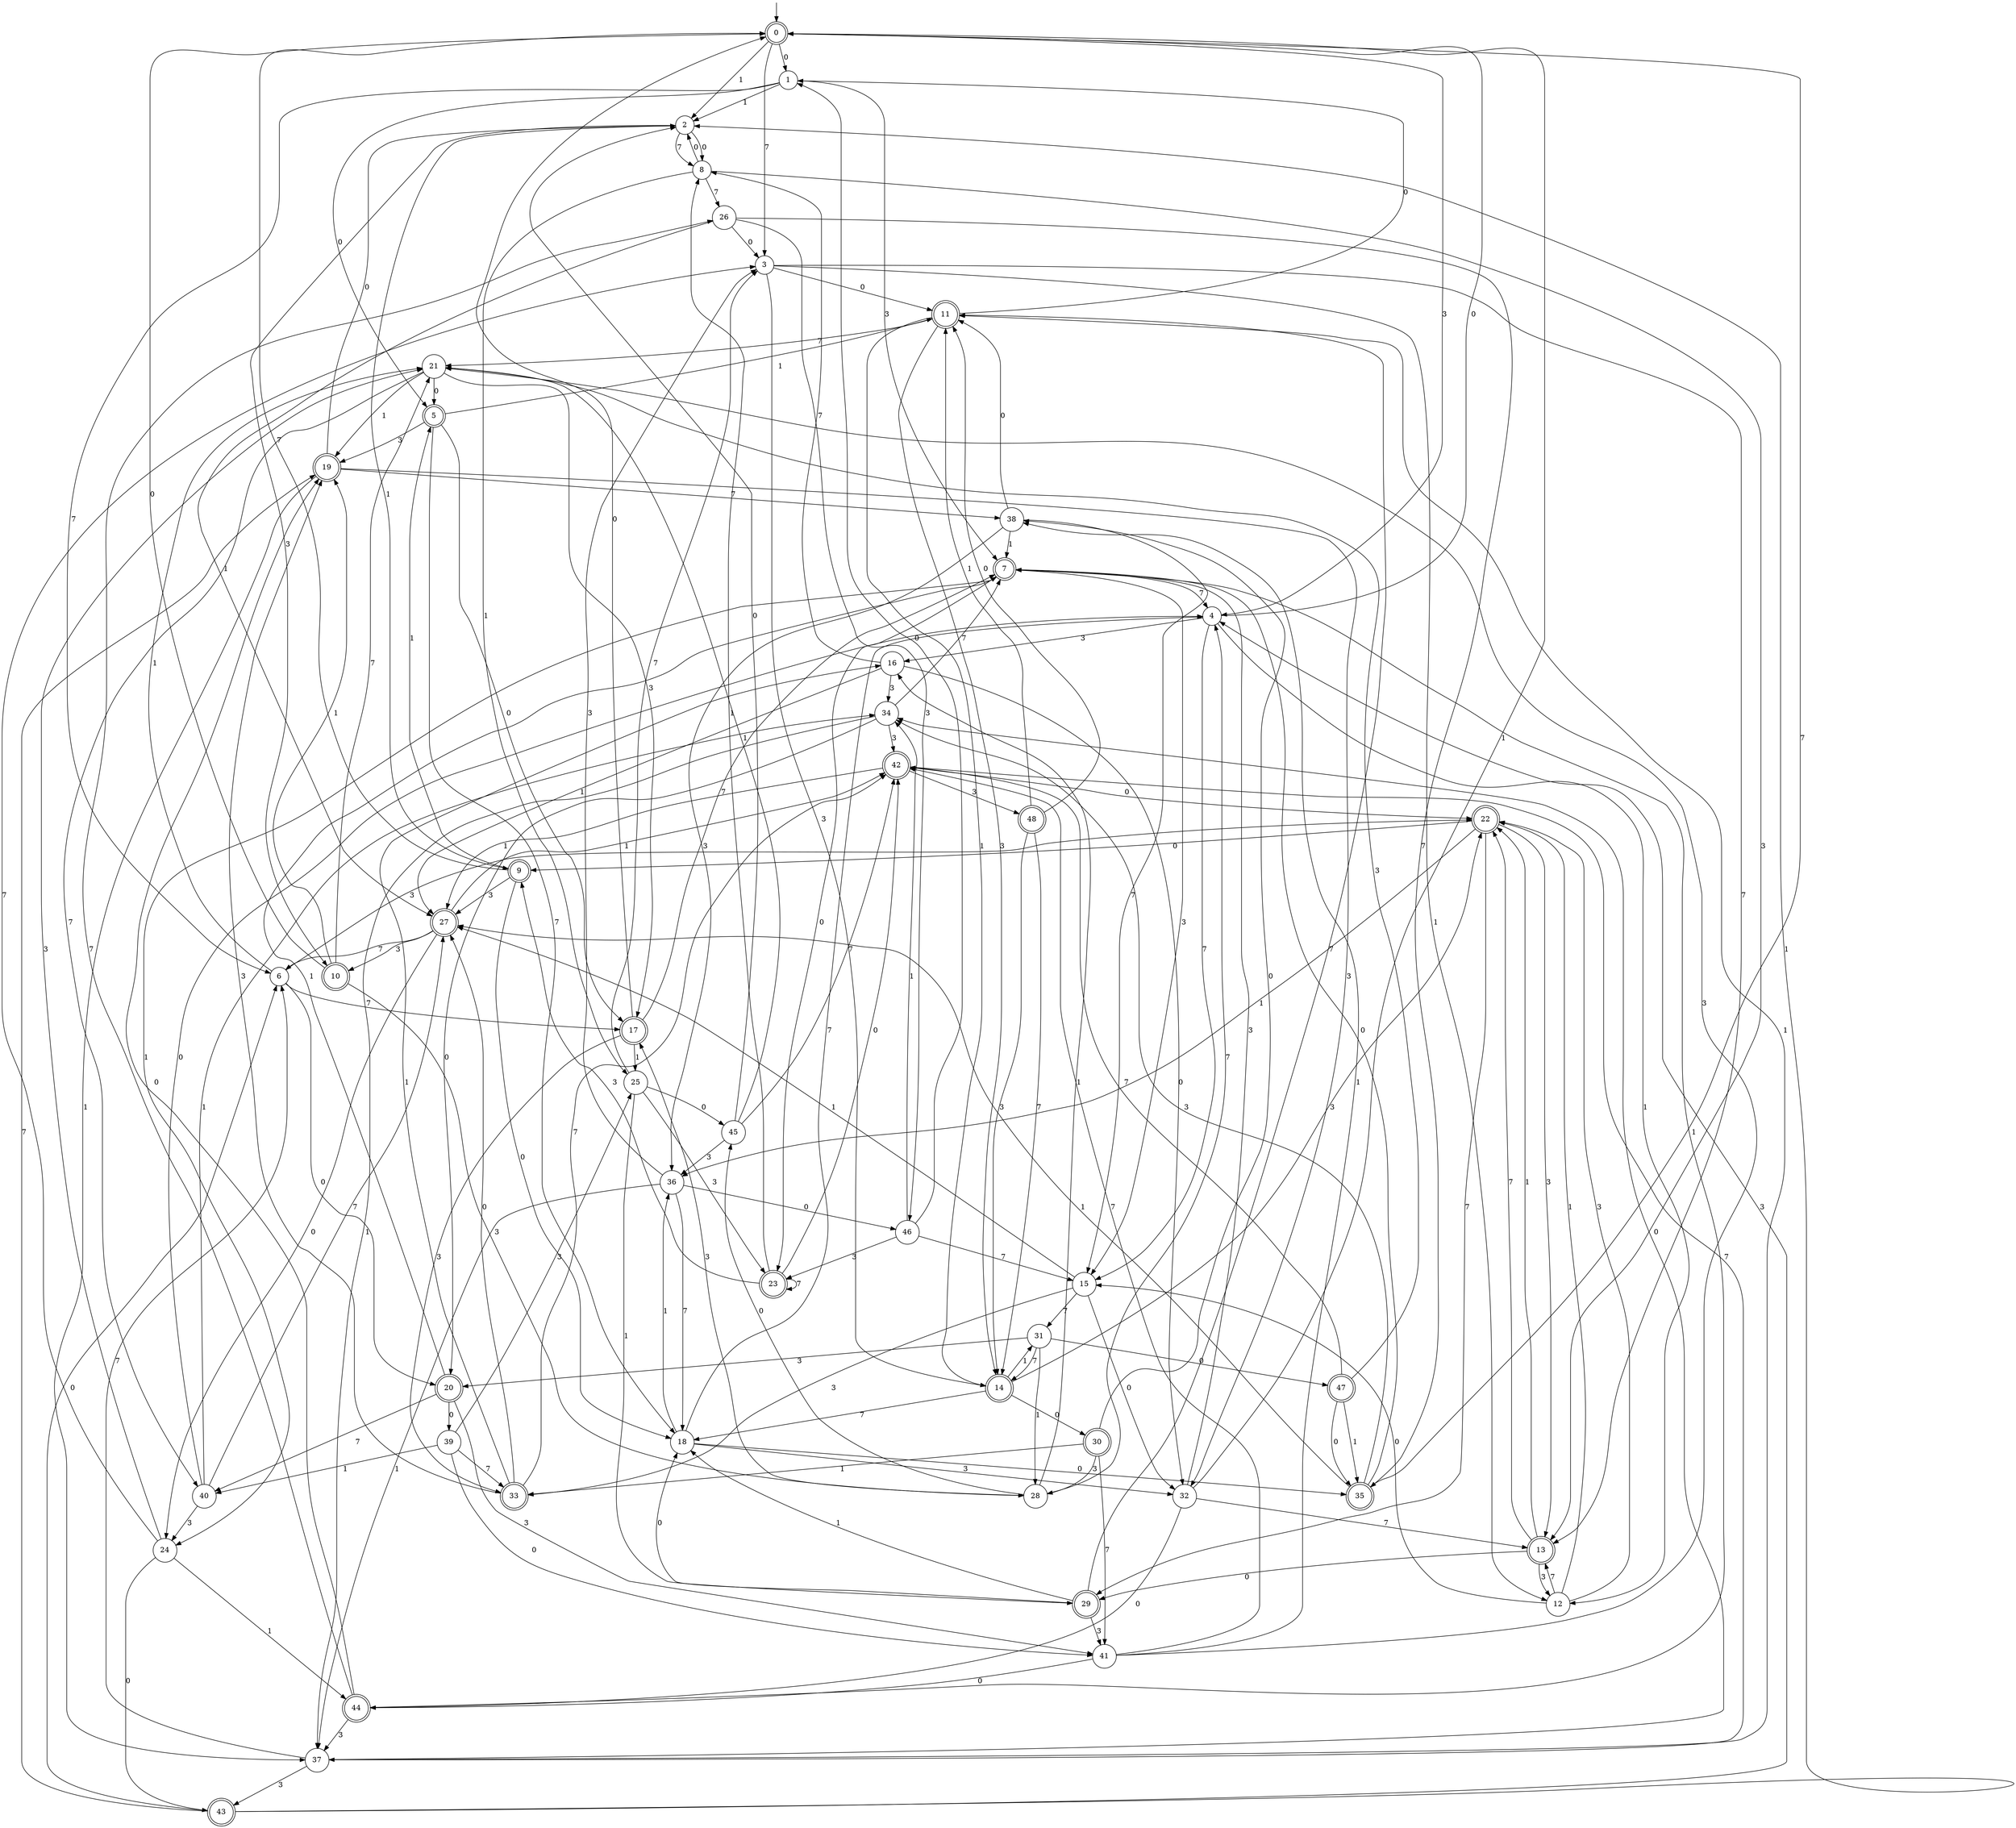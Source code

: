 digraph g {

	s0 [shape="doublecircle" label="0"];
	s1 [shape="circle" label="1"];
	s2 [shape="circle" label="2"];
	s3 [shape="circle" label="3"];
	s4 [shape="circle" label="4"];
	s5 [shape="doublecircle" label="5"];
	s6 [shape="circle" label="6"];
	s7 [shape="doublecircle" label="7"];
	s8 [shape="circle" label="8"];
	s9 [shape="doublecircle" label="9"];
	s10 [shape="doublecircle" label="10"];
	s11 [shape="doublecircle" label="11"];
	s12 [shape="circle" label="12"];
	s13 [shape="doublecircle" label="13"];
	s14 [shape="doublecircle" label="14"];
	s15 [shape="circle" label="15"];
	s16 [shape="circle" label="16"];
	s17 [shape="doublecircle" label="17"];
	s18 [shape="circle" label="18"];
	s19 [shape="doublecircle" label="19"];
	s20 [shape="doublecircle" label="20"];
	s21 [shape="circle" label="21"];
	s22 [shape="doublecircle" label="22"];
	s23 [shape="doublecircle" label="23"];
	s24 [shape="circle" label="24"];
	s25 [shape="circle" label="25"];
	s26 [shape="circle" label="26"];
	s27 [shape="doublecircle" label="27"];
	s28 [shape="circle" label="28"];
	s29 [shape="doublecircle" label="29"];
	s30 [shape="doublecircle" label="30"];
	s31 [shape="circle" label="31"];
	s32 [shape="circle" label="32"];
	s33 [shape="doublecircle" label="33"];
	s34 [shape="circle" label="34"];
	s35 [shape="doublecircle" label="35"];
	s36 [shape="circle" label="36"];
	s37 [shape="circle" label="37"];
	s38 [shape="circle" label="38"];
	s39 [shape="circle" label="39"];
	s40 [shape="circle" label="40"];
	s41 [shape="circle" label="41"];
	s42 [shape="doublecircle" label="42"];
	s43 [shape="doublecircle" label="43"];
	s44 [shape="doublecircle" label="44"];
	s45 [shape="circle" label="45"];
	s46 [shape="circle" label="46"];
	s47 [shape="doublecircle" label="47"];
	s48 [shape="doublecircle" label="48"];
	s0 -> s1 [label="0"];
	s0 -> s2 [label="1"];
	s0 -> s3 [label="7"];
	s0 -> s4 [label="3"];
	s1 -> s5 [label="0"];
	s1 -> s2 [label="1"];
	s1 -> s6 [label="7"];
	s1 -> s7 [label="3"];
	s2 -> s8 [label="0"];
	s2 -> s9 [label="1"];
	s2 -> s8 [label="7"];
	s2 -> s10 [label="3"];
	s3 -> s11 [label="0"];
	s3 -> s12 [label="1"];
	s3 -> s13 [label="7"];
	s3 -> s14 [label="3"];
	s4 -> s0 [label="0"];
	s4 -> s12 [label="1"];
	s4 -> s15 [label="7"];
	s4 -> s16 [label="3"];
	s5 -> s17 [label="0"];
	s5 -> s11 [label="1"];
	s5 -> s18 [label="7"];
	s5 -> s19 [label="3"];
	s6 -> s20 [label="0"];
	s6 -> s21 [label="1"];
	s6 -> s17 [label="7"];
	s6 -> s22 [label="3"];
	s7 -> s23 [label="0"];
	s7 -> s24 [label="1"];
	s7 -> s4 [label="7"];
	s7 -> s15 [label="3"];
	s8 -> s2 [label="0"];
	s8 -> s25 [label="1"];
	s8 -> s26 [label="7"];
	s8 -> s13 [label="3"];
	s9 -> s18 [label="0"];
	s9 -> s5 [label="1"];
	s9 -> s0 [label="7"];
	s9 -> s27 [label="3"];
	s10 -> s0 [label="0"];
	s10 -> s19 [label="1"];
	s10 -> s21 [label="7"];
	s10 -> s28 [label="3"];
	s11 -> s1 [label="0"];
	s11 -> s14 [label="1"];
	s11 -> s21 [label="7"];
	s11 -> s14 [label="3"];
	s12 -> s15 [label="0"];
	s12 -> s22 [label="1"];
	s12 -> s13 [label="7"];
	s12 -> s22 [label="3"];
	s13 -> s29 [label="0"];
	s13 -> s22 [label="1"];
	s13 -> s22 [label="7"];
	s13 -> s12 [label="3"];
	s14 -> s30 [label="0"];
	s14 -> s31 [label="1"];
	s14 -> s18 [label="7"];
	s14 -> s22 [label="3"];
	s15 -> s32 [label="0"];
	s15 -> s27 [label="1"];
	s15 -> s31 [label="7"];
	s15 -> s33 [label="3"];
	s16 -> s32 [label="0"];
	s16 -> s27 [label="1"];
	s16 -> s8 [label="7"];
	s16 -> s34 [label="3"];
	s17 -> s0 [label="0"];
	s17 -> s25 [label="1"];
	s17 -> s7 [label="7"];
	s17 -> s33 [label="3"];
	s18 -> s35 [label="0"];
	s18 -> s36 [label="1"];
	s18 -> s4 [label="7"];
	s18 -> s32 [label="3"];
	s19 -> s2 [label="0"];
	s19 -> s37 [label="1"];
	s19 -> s38 [label="7"];
	s19 -> s32 [label="3"];
	s20 -> s39 [label="0"];
	s20 -> s7 [label="1"];
	s20 -> s40 [label="7"];
	s20 -> s41 [label="3"];
	s21 -> s5 [label="0"];
	s21 -> s19 [label="1"];
	s21 -> s40 [label="7"];
	s21 -> s17 [label="3"];
	s22 -> s9 [label="0"];
	s22 -> s36 [label="1"];
	s22 -> s29 [label="7"];
	s22 -> s13 [label="3"];
	s23 -> s42 [label="0"];
	s23 -> s8 [label="1"];
	s23 -> s23 [label="7"];
	s23 -> s9 [label="3"];
	s24 -> s43 [label="0"];
	s24 -> s44 [label="1"];
	s24 -> s3 [label="7"];
	s24 -> s21 [label="3"];
	s25 -> s45 [label="0"];
	s25 -> s29 [label="1"];
	s25 -> s3 [label="7"];
	s25 -> s23 [label="3"];
	s26 -> s3 [label="0"];
	s26 -> s27 [label="1"];
	s26 -> s35 [label="7"];
	s26 -> s46 [label="3"];
	s27 -> s24 [label="0"];
	s27 -> s42 [label="1"];
	s27 -> s6 [label="7"];
	s27 -> s10 [label="3"];
	s28 -> s45 [label="0"];
	s28 -> s16 [label="1"];
	s28 -> s4 [label="7"];
	s28 -> s17 [label="3"];
	s29 -> s18 [label="0"];
	s29 -> s18 [label="1"];
	s29 -> s11 [label="7"];
	s29 -> s41 [label="3"];
	s30 -> s38 [label="0"];
	s30 -> s33 [label="1"];
	s30 -> s41 [label="7"];
	s30 -> s28 [label="3"];
	s31 -> s47 [label="0"];
	s31 -> s28 [label="1"];
	s31 -> s14 [label="7"];
	s31 -> s20 [label="3"];
	s32 -> s44 [label="0"];
	s32 -> s0 [label="1"];
	s32 -> s13 [label="7"];
	s32 -> s7 [label="3"];
	s33 -> s27 [label="0"];
	s33 -> s16 [label="1"];
	s33 -> s42 [label="7"];
	s33 -> s19 [label="3"];
	s34 -> s20 [label="0"];
	s34 -> s37 [label="1"];
	s34 -> s7 [label="7"];
	s34 -> s42 [label="3"];
	s35 -> s7 [label="0"];
	s35 -> s27 [label="1"];
	s35 -> s0 [label="7"];
	s35 -> s34 [label="3"];
	s36 -> s46 [label="0"];
	s36 -> s37 [label="1"];
	s36 -> s18 [label="7"];
	s36 -> s3 [label="3"];
	s37 -> s34 [label="0"];
	s37 -> s11 [label="1"];
	s37 -> s6 [label="7"];
	s37 -> s43 [label="3"];
	s38 -> s11 [label="0"];
	s38 -> s7 [label="1"];
	s38 -> s15 [label="7"];
	s38 -> s36 [label="3"];
	s39 -> s41 [label="0"];
	s39 -> s40 [label="1"];
	s39 -> s33 [label="7"];
	s39 -> s25 [label="3"];
	s40 -> s4 [label="0"];
	s40 -> s34 [label="1"];
	s40 -> s27 [label="7"];
	s40 -> s24 [label="3"];
	s41 -> s44 [label="0"];
	s41 -> s38 [label="1"];
	s41 -> s42 [label="7"];
	s41 -> s21 [label="3"];
	s42 -> s22 [label="0"];
	s42 -> s27 [label="1"];
	s42 -> s37 [label="7"];
	s42 -> s48 [label="3"];
	s43 -> s6 [label="0"];
	s43 -> s2 [label="1"];
	s43 -> s19 [label="7"];
	s43 -> s4 [label="3"];
	s44 -> s19 [label="0"];
	s44 -> s7 [label="1"];
	s44 -> s26 [label="7"];
	s44 -> s37 [label="3"];
	s45 -> s2 [label="0"];
	s45 -> s21 [label="1"];
	s45 -> s42 [label="7"];
	s45 -> s36 [label="3"];
	s46 -> s1 [label="0"];
	s46 -> s34 [label="1"];
	s46 -> s15 [label="7"];
	s46 -> s23 [label="3"];
	s47 -> s35 [label="0"];
	s47 -> s35 [label="1"];
	s47 -> s42 [label="7"];
	s47 -> s21 [label="3"];
	s48 -> s11 [label="0"];
	s48 -> s11 [label="1"];
	s48 -> s14 [label="7"];
	s48 -> s14 [label="3"];

__start0 [label="" shape="none" width="0" height="0"];
__start0 -> s0;

}
